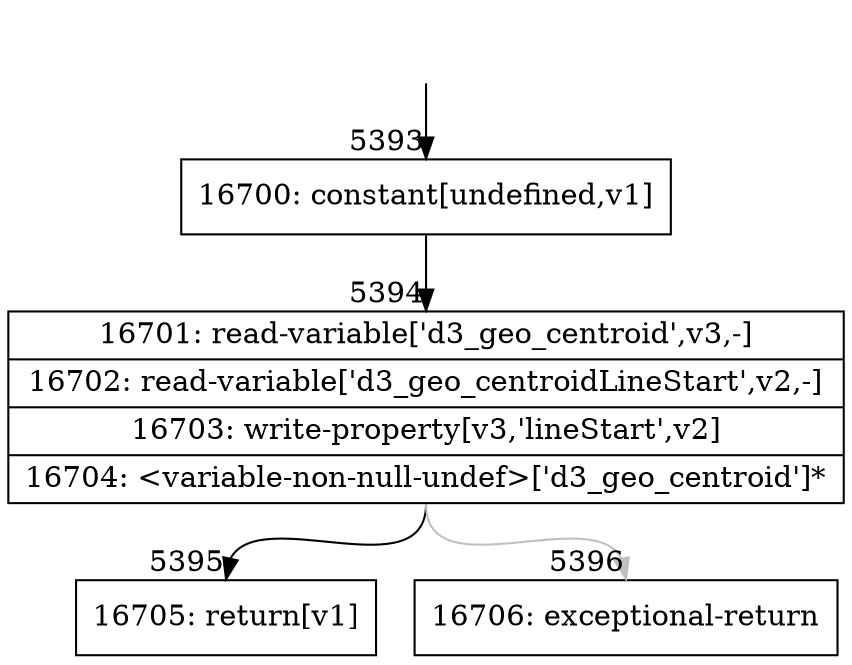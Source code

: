 digraph {
rankdir="TD"
BB_entry513[shape=none,label=""];
BB_entry513 -> BB5393 [tailport=s, headport=n, headlabel="    5393"]
BB5393 [shape=record label="{16700: constant[undefined,v1]}" ] 
BB5393 -> BB5394 [tailport=s, headport=n, headlabel="      5394"]
BB5394 [shape=record label="{16701: read-variable['d3_geo_centroid',v3,-]|16702: read-variable['d3_geo_centroidLineStart',v2,-]|16703: write-property[v3,'lineStart',v2]|16704: \<variable-non-null-undef\>['d3_geo_centroid']*}" ] 
BB5394 -> BB5395 [tailport=s, headport=n, headlabel="      5395"]
BB5394 -> BB5396 [tailport=s, headport=n, color=gray, headlabel="      5396"]
BB5395 [shape=record label="{16705: return[v1]}" ] 
BB5396 [shape=record label="{16706: exceptional-return}" ] 
//#$~ 3150
}
